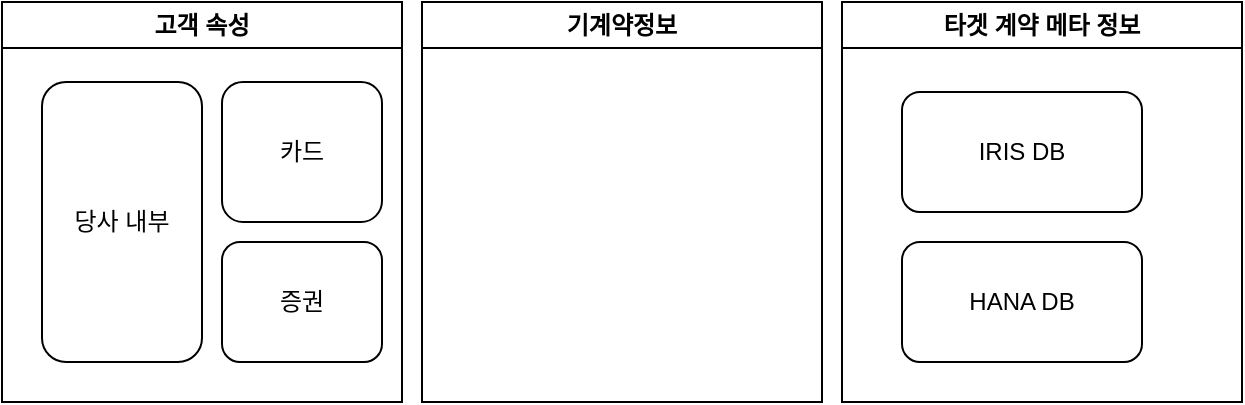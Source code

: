 <mxfile version="22.1.2" type="github">
  <diagram name="페이지-1" id="DrAP7eZRbEFT3B6ZiXp5">
    <mxGraphModel dx="1026" dy="686" grid="1" gridSize="10" guides="1" tooltips="1" connect="1" arrows="1" fold="1" page="1" pageScale="1" pageWidth="827" pageHeight="1169" math="0" shadow="0">
      <root>
        <mxCell id="0" />
        <mxCell id="1" parent="0" />
        <mxCell id="0Ap0oMkYR-13eDsSxTsI-3" value="당사 내부" style="rounded=1;whiteSpace=wrap;html=1;" vertex="1" parent="1">
          <mxGeometry x="60" y="180" width="80" height="140" as="geometry" />
        </mxCell>
        <mxCell id="0Ap0oMkYR-13eDsSxTsI-5" value="카드" style="rounded=1;whiteSpace=wrap;html=1;" vertex="1" parent="1">
          <mxGeometry x="150" y="180" width="80" height="70" as="geometry" />
        </mxCell>
        <mxCell id="0Ap0oMkYR-13eDsSxTsI-6" value="증권" style="rounded=1;whiteSpace=wrap;html=1;" vertex="1" parent="1">
          <mxGeometry x="150" y="260" width="80" height="60" as="geometry" />
        </mxCell>
        <mxCell id="0Ap0oMkYR-13eDsSxTsI-7" value="고객 속성" style="swimlane;whiteSpace=wrap;html=1;" vertex="1" parent="1">
          <mxGeometry x="40" y="140" width="200" height="200" as="geometry" />
        </mxCell>
        <mxCell id="0Ap0oMkYR-13eDsSxTsI-8" value="기계약정보" style="swimlane;whiteSpace=wrap;html=1;" vertex="1" parent="1">
          <mxGeometry x="250" y="140" width="200" height="200" as="geometry" />
        </mxCell>
        <mxCell id="0Ap0oMkYR-13eDsSxTsI-9" value="타겟 계약 메타 정보" style="swimlane;whiteSpace=wrap;html=1;" vertex="1" parent="1">
          <mxGeometry x="460" y="140" width="200" height="200" as="geometry" />
        </mxCell>
        <mxCell id="0Ap0oMkYR-13eDsSxTsI-14" value="IRIS DB" style="rounded=1;whiteSpace=wrap;html=1;" vertex="1" parent="0Ap0oMkYR-13eDsSxTsI-9">
          <mxGeometry x="30" y="45" width="120" height="60" as="geometry" />
        </mxCell>
        <mxCell id="0Ap0oMkYR-13eDsSxTsI-15" value="HANA DB" style="rounded=1;whiteSpace=wrap;html=1;" vertex="1" parent="0Ap0oMkYR-13eDsSxTsI-9">
          <mxGeometry x="30" y="120" width="120" height="60" as="geometry" />
        </mxCell>
      </root>
    </mxGraphModel>
  </diagram>
</mxfile>
